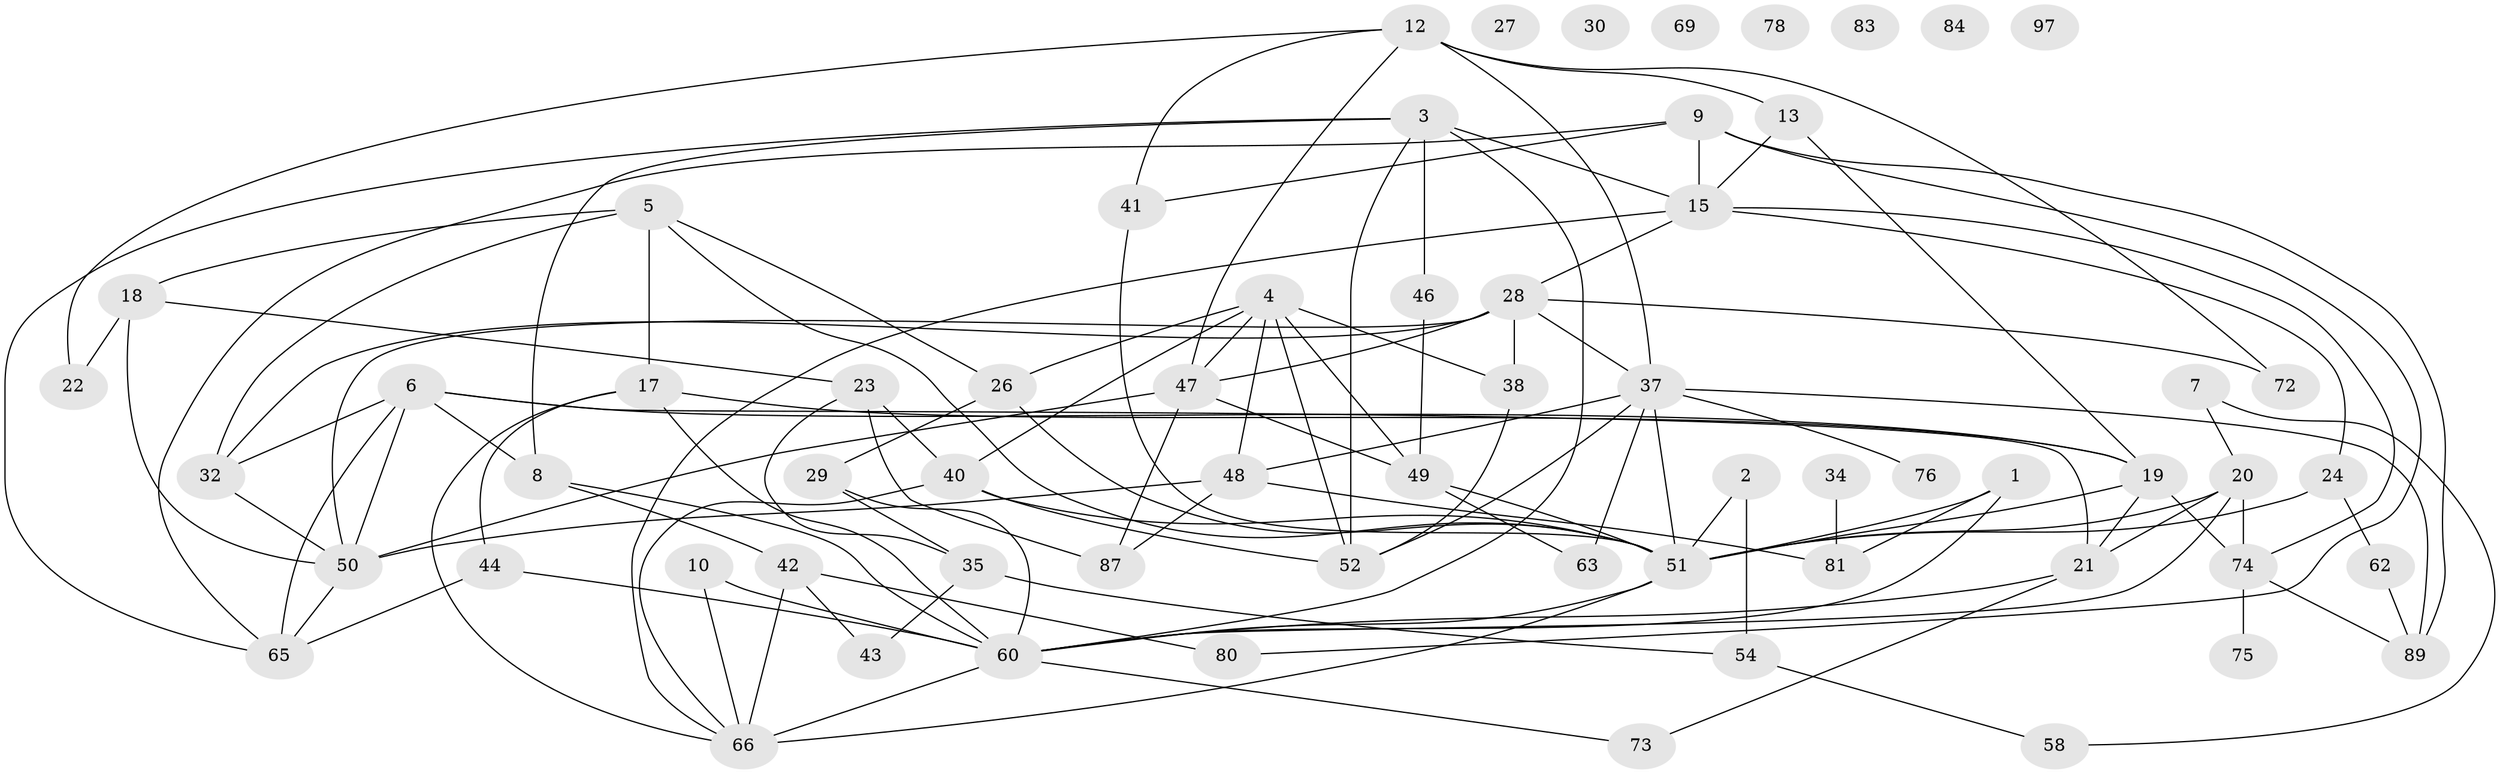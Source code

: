 // original degree distribution, {3: 0.20408163265306123, 2: 0.19387755102040816, 4: 0.15306122448979592, 5: 0.17346938775510204, 1: 0.10204081632653061, 0: 0.07142857142857142, 6: 0.07142857142857142, 9: 0.01020408163265306, 8: 0.02040816326530612}
// Generated by graph-tools (version 1.1) at 2025/41/03/06/25 10:41:24]
// undirected, 64 vertices, 121 edges
graph export_dot {
graph [start="1"]
  node [color=gray90,style=filled];
  1;
  2;
  3 [super="+16"];
  4 [super="+11"];
  5 [super="+25"];
  6 [super="+67"];
  7;
  8 [super="+86"];
  9 [super="+14"];
  10;
  12 [super="+92"];
  13 [super="+71"];
  15 [super="+59"];
  17 [super="+56"];
  18 [super="+31"];
  19 [super="+33"];
  20 [super="+45"];
  21 [super="+68"];
  22;
  23 [super="+39"];
  24;
  26 [super="+96"];
  27;
  28 [super="+57"];
  29;
  30;
  32;
  34;
  35 [super="+36"];
  37 [super="+93"];
  38;
  40;
  41;
  42 [super="+64"];
  43 [super="+70"];
  44;
  46 [super="+55"];
  47 [super="+77"];
  48;
  49 [super="+53"];
  50 [super="+90"];
  51 [super="+82"];
  52 [super="+61"];
  54 [super="+91"];
  58;
  60 [super="+95"];
  62;
  63;
  65;
  66 [super="+98"];
  69;
  72;
  73 [super="+79"];
  74 [super="+85"];
  75;
  76;
  78;
  80;
  81 [super="+88"];
  83;
  84;
  87 [super="+94"];
  89;
  97;
  1 -- 51;
  1 -- 60;
  1 -- 81;
  2 -- 51;
  2 -- 54;
  3 -- 8;
  3 -- 15 [weight=2];
  3 -- 65;
  3 -- 52;
  3 -- 60;
  3 -- 46;
  4 -- 26;
  4 -- 40;
  4 -- 52;
  4 -- 48;
  4 -- 49;
  4 -- 38;
  4 -- 47;
  5 -- 51;
  5 -- 32;
  5 -- 18;
  5 -- 26;
  5 -- 17;
  6 -- 8;
  6 -- 32;
  6 -- 65;
  6 -- 50;
  6 -- 21;
  6 -- 19;
  7 -- 20;
  7 -- 58;
  8 -- 60 [weight=2];
  8 -- 42;
  9 -- 41;
  9 -- 65;
  9 -- 80;
  9 -- 15;
  9 -- 89;
  10 -- 60;
  10 -- 66;
  12 -- 72;
  12 -- 37;
  12 -- 22;
  12 -- 41;
  12 -- 47;
  12 -- 13;
  13 -- 19;
  13 -- 15;
  15 -- 24;
  15 -- 66;
  15 -- 74;
  15 -- 28;
  17 -- 44;
  17 -- 60;
  17 -- 66;
  17 -- 19;
  18 -- 50;
  18 -- 22;
  18 -- 23;
  19 -- 21;
  19 -- 51;
  19 -- 74;
  20 -- 74;
  20 -- 21;
  20 -- 51;
  20 -- 60;
  21 -- 60;
  21 -- 73;
  23 -- 87 [weight=2];
  23 -- 40;
  23 -- 35;
  24 -- 51;
  24 -- 62;
  26 -- 29;
  26 -- 51;
  28 -- 32;
  28 -- 38 [weight=2];
  28 -- 50;
  28 -- 72;
  28 -- 37;
  28 -- 47;
  29 -- 60;
  29 -- 35;
  32 -- 50;
  34 -- 81;
  35 -- 54;
  35 -- 43;
  37 -- 51;
  37 -- 52;
  37 -- 89;
  37 -- 48;
  37 -- 76;
  37 -- 63;
  38 -- 52;
  40 -- 52;
  40 -- 66;
  40 -- 51;
  41 -- 51;
  42 -- 80;
  42 -- 66;
  42 -- 43;
  44 -- 60;
  44 -- 65;
  46 -- 49;
  47 -- 50;
  47 -- 49;
  47 -- 87;
  48 -- 87;
  48 -- 81;
  48 -- 50;
  49 -- 63;
  49 -- 51;
  50 -- 65;
  51 -- 60;
  51 -- 66;
  54 -- 58;
  60 -- 66 [weight=2];
  60 -- 73;
  62 -- 89;
  74 -- 89;
  74 -- 75;
}
